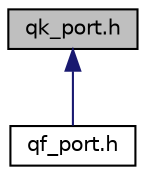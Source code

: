 digraph "qk_port.h"
{
 // LATEX_PDF_SIZE
  edge [fontname="Helvetica",fontsize="10",labelfontname="Helvetica",labelfontsize="10"];
  node [fontname="Helvetica",fontsize="10",shape=record];
  Node1 [label="qk_port.h",height=0.2,width=0.4,color="black", fillcolor="grey75", style="filled", fontcolor="black",tooltip="QK/C port example for a generic C compiler."];
  Node1 -> Node2 [dir="back",color="midnightblue",fontsize="10",style="solid",fontname="Helvetica"];
  Node2 [label="qf_port.h",height=0.2,width=0.4,color="black", fillcolor="white", style="filled",URL="$qk_2qf__port_8h.html",tooltip="QF/C port example for QK, generic C compiler."];
}
